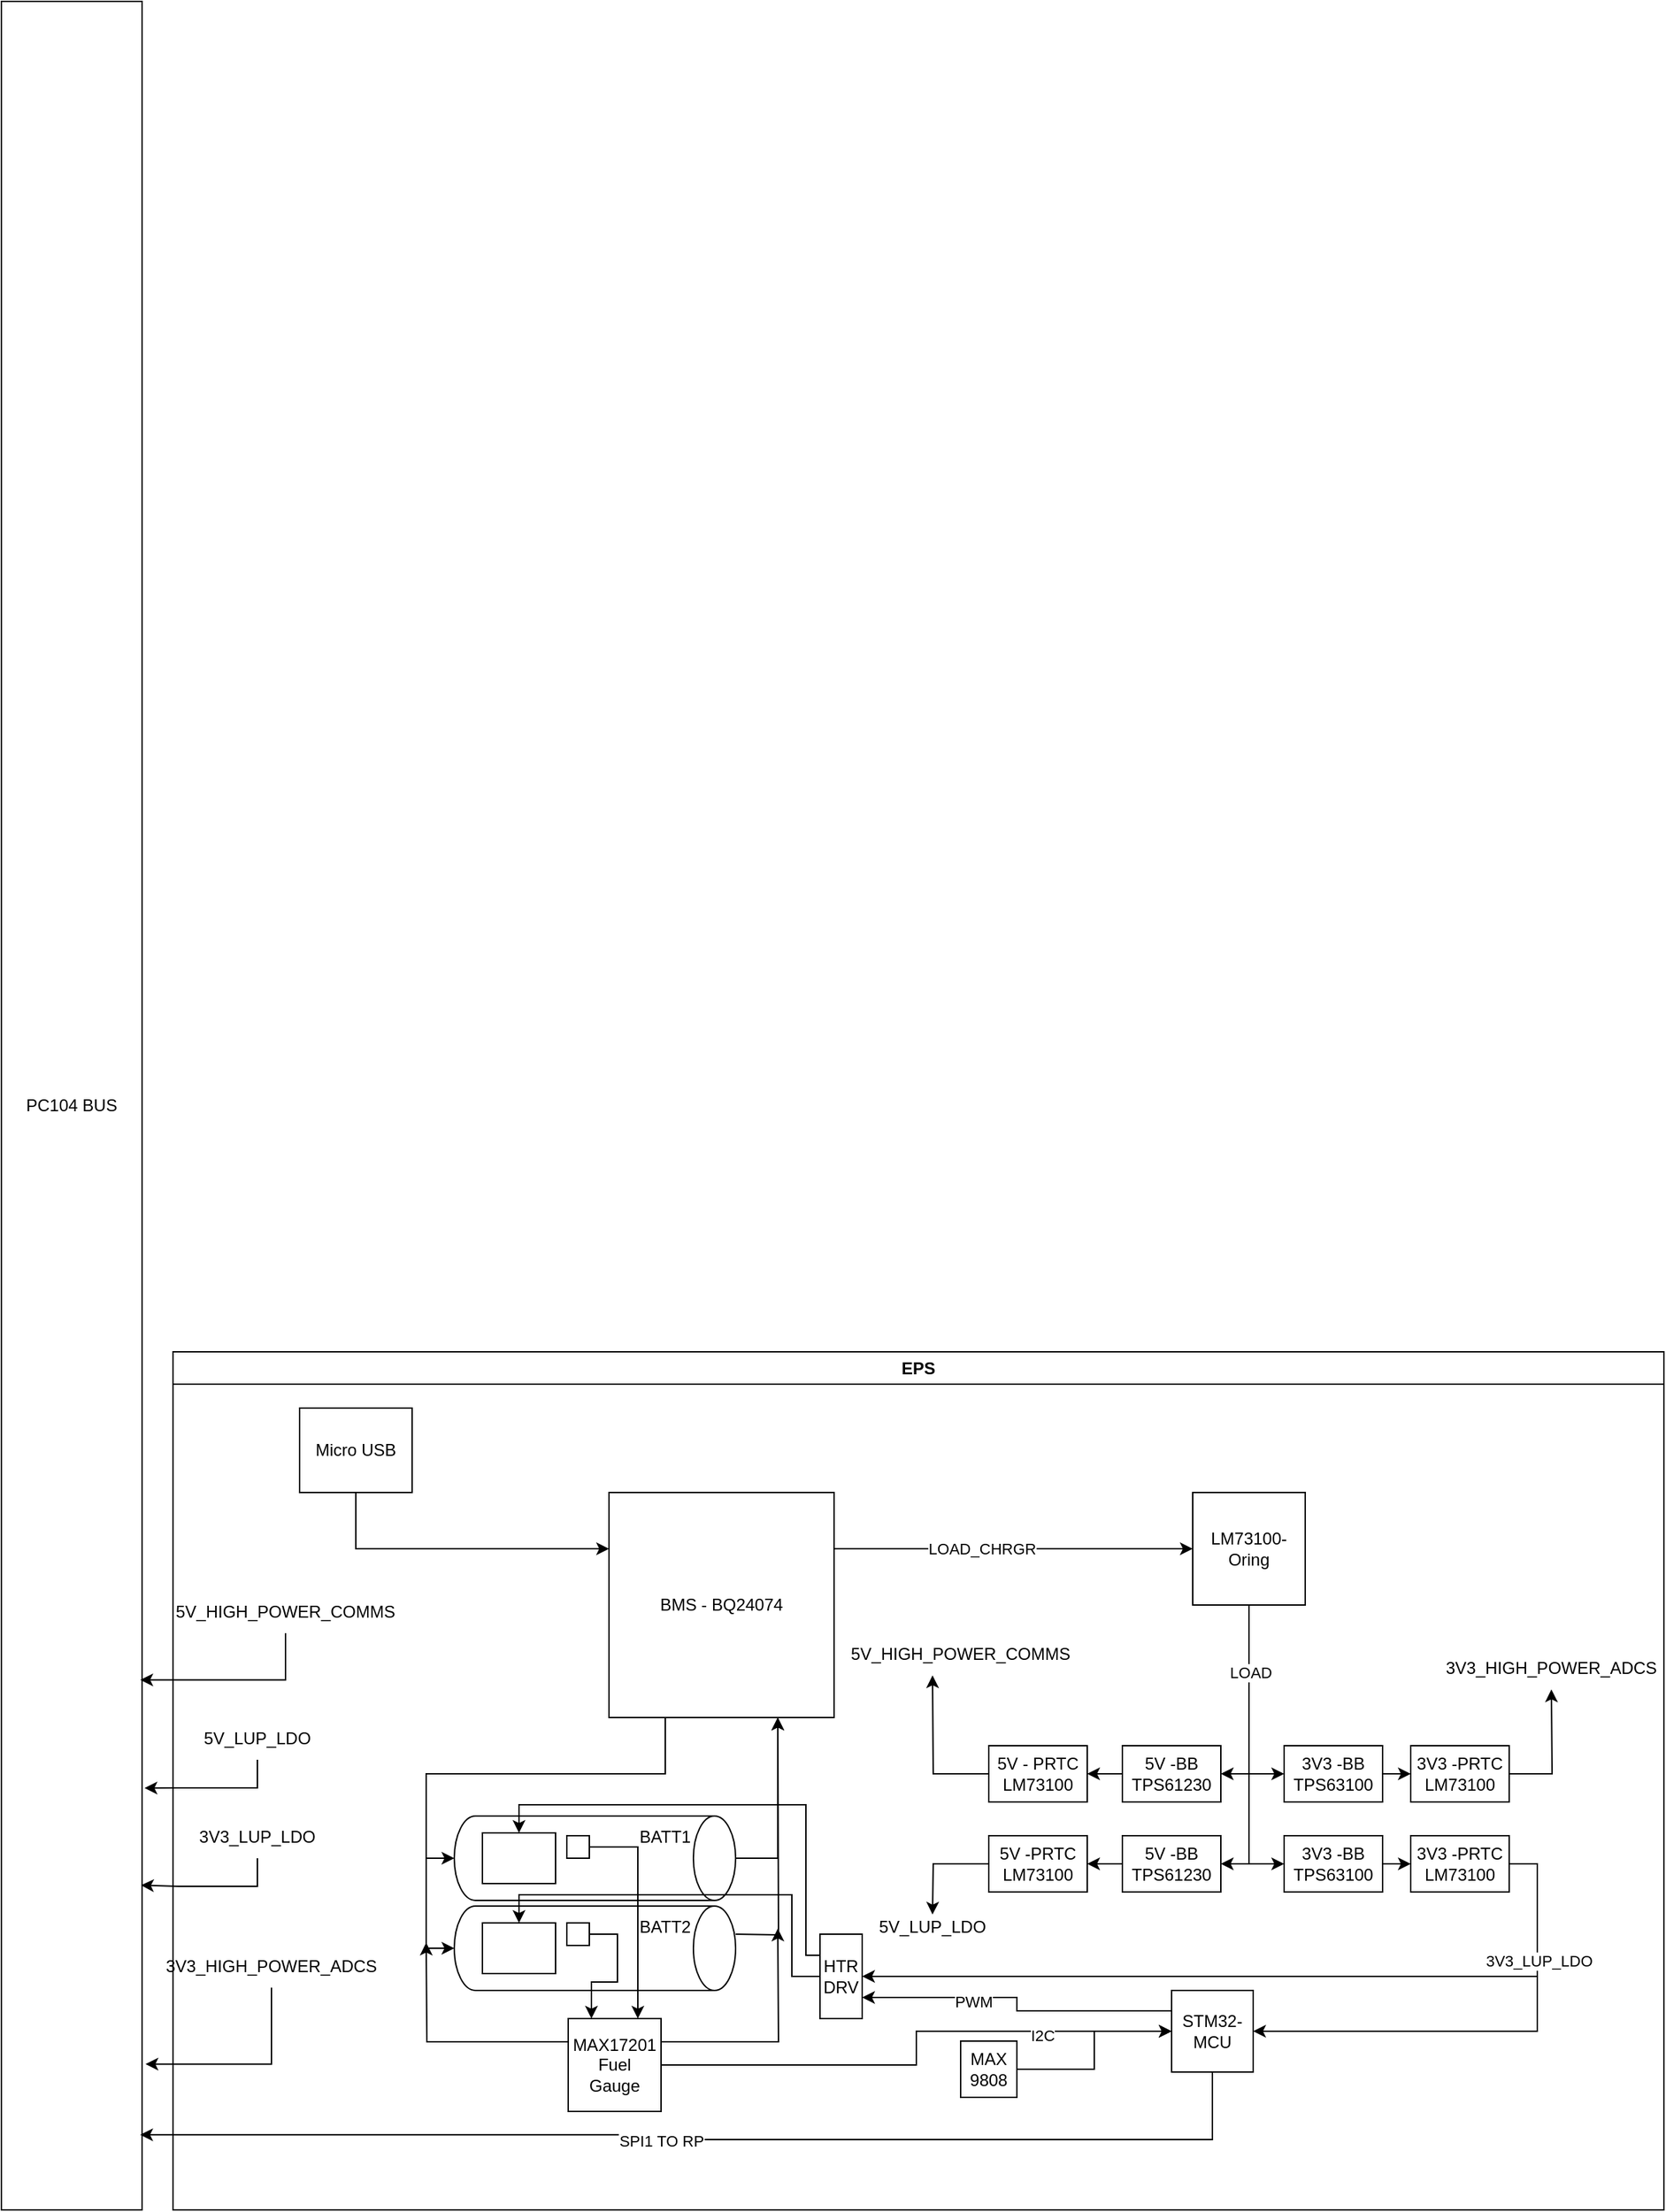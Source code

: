 <mxfile version="24.4.4" type="github">
  <diagram name="Page-1" id="XzksvVvJHmdrfUG3YQrH">
    <mxGraphModel dx="1400" dy="755" grid="1" gridSize="10" guides="1" tooltips="1" connect="1" arrows="1" fold="1" page="1" pageScale="1" pageWidth="2336" pageHeight="1654" math="0" shadow="0">
      <root>
        <mxCell id="0" />
        <mxCell id="1" parent="0" />
        <mxCell id="3HnErlcYHrAuGQ6EdEof-6" style="edgeStyle=orthogonalEdgeStyle;rounded=0;orthogonalLoop=1;jettySize=auto;html=1;exitX=1;exitY=0.25;exitDx=0;exitDy=0;entryX=0;entryY=0.5;entryDx=0;entryDy=0;" parent="1" source="3HnErlcYHrAuGQ6EdEof-1" target="3HnErlcYHrAuGQ6EdEof-5" edge="1">
          <mxGeometry relative="1" as="geometry" />
        </mxCell>
        <mxCell id="3HnErlcYHrAuGQ6EdEof-14" value="LOAD_CHRGR&lt;br&gt;" style="edgeLabel;html=1;align=center;verticalAlign=middle;resizable=0;points=[];" parent="3HnErlcYHrAuGQ6EdEof-6" vertex="1" connectable="0">
          <mxGeometry x="-0.146" y="-4" relative="1" as="geometry">
            <mxPoint x="-4" y="-4" as="offset" />
          </mxGeometry>
        </mxCell>
        <mxCell id="3HnErlcYHrAuGQ6EdEof-1" value="BMS - BQ24074" style="whiteSpace=wrap;html=1;aspect=fixed;" parent="1" vertex="1">
          <mxGeometry x="1550" y="1120" width="160" height="160" as="geometry" />
        </mxCell>
        <mxCell id="3HnErlcYHrAuGQ6EdEof-3" style="edgeStyle=orthogonalEdgeStyle;rounded=0;orthogonalLoop=1;jettySize=auto;html=1;exitX=0.5;exitY=1;exitDx=0;exitDy=0;entryX=0;entryY=0.25;entryDx=0;entryDy=0;" parent="1" source="3HnErlcYHrAuGQ6EdEof-2" target="3HnErlcYHrAuGQ6EdEof-1" edge="1">
          <mxGeometry relative="1" as="geometry" />
        </mxCell>
        <mxCell id="3HnErlcYHrAuGQ6EdEof-2" value="Micro USB" style="rounded=0;whiteSpace=wrap;html=1;" parent="1" vertex="1">
          <mxGeometry x="1330" y="1060" width="80" height="60" as="geometry" />
        </mxCell>
        <mxCell id="3HnErlcYHrAuGQ6EdEof-17" style="edgeStyle=orthogonalEdgeStyle;rounded=0;orthogonalLoop=1;jettySize=auto;html=1;exitX=0.5;exitY=1;exitDx=0;exitDy=0;entryX=1;entryY=0.5;entryDx=0;entryDy=0;" parent="1" source="3HnErlcYHrAuGQ6EdEof-5" target="3HnErlcYHrAuGQ6EdEof-12" edge="1">
          <mxGeometry relative="1" as="geometry" />
        </mxCell>
        <mxCell id="3HnErlcYHrAuGQ6EdEof-18" style="edgeStyle=orthogonalEdgeStyle;rounded=0;orthogonalLoop=1;jettySize=auto;html=1;exitX=0.5;exitY=1;exitDx=0;exitDy=0;entryX=0;entryY=0.5;entryDx=0;entryDy=0;" parent="1" source="3HnErlcYHrAuGQ6EdEof-5" target="3HnErlcYHrAuGQ6EdEof-16" edge="1">
          <mxGeometry relative="1" as="geometry" />
        </mxCell>
        <mxCell id="3HnErlcYHrAuGQ6EdEof-19" style="edgeStyle=orthogonalEdgeStyle;rounded=0;orthogonalLoop=1;jettySize=auto;html=1;exitX=0.5;exitY=1;exitDx=0;exitDy=0;entryX=1;entryY=0.5;entryDx=0;entryDy=0;" parent="1" source="3HnErlcYHrAuGQ6EdEof-5" target="3HnErlcYHrAuGQ6EdEof-15" edge="1">
          <mxGeometry relative="1" as="geometry" />
        </mxCell>
        <mxCell id="3HnErlcYHrAuGQ6EdEof-20" style="edgeStyle=orthogonalEdgeStyle;rounded=0;orthogonalLoop=1;jettySize=auto;html=1;exitX=0.5;exitY=1;exitDx=0;exitDy=0;entryX=0;entryY=0.5;entryDx=0;entryDy=0;" parent="1" source="3HnErlcYHrAuGQ6EdEof-5" target="3HnErlcYHrAuGQ6EdEof-11" edge="1">
          <mxGeometry relative="1" as="geometry" />
        </mxCell>
        <mxCell id="3HnErlcYHrAuGQ6EdEof-23" value="LOAD" style="edgeLabel;html=1;align=center;verticalAlign=middle;resizable=0;points=[];" parent="3HnErlcYHrAuGQ6EdEof-20" vertex="1" connectable="0">
          <mxGeometry x="-0.543" y="1" relative="1" as="geometry">
            <mxPoint as="offset" />
          </mxGeometry>
        </mxCell>
        <mxCell id="3HnErlcYHrAuGQ6EdEof-5" value="LM73100-&lt;br&gt;Oring" style="whiteSpace=wrap;html=1;aspect=fixed;" parent="1" vertex="1">
          <mxGeometry x="1965" y="1120" width="80" height="80" as="geometry" />
        </mxCell>
        <mxCell id="-HP96pNinT6la-L9aYRV-15" style="edgeStyle=orthogonalEdgeStyle;rounded=0;orthogonalLoop=1;jettySize=auto;html=1;exitX=1;exitY=0.5;exitDx=0;exitDy=0;entryX=0;entryY=0.5;entryDx=0;entryDy=0;" edge="1" parent="1" source="3HnErlcYHrAuGQ6EdEof-11" target="-HP96pNinT6la-L9aYRV-8">
          <mxGeometry relative="1" as="geometry" />
        </mxCell>
        <mxCell id="3HnErlcYHrAuGQ6EdEof-11" value="3V3 -BB&lt;br&gt;TPS63100" style="rounded=0;whiteSpace=wrap;html=1;" parent="1" vertex="1">
          <mxGeometry x="2030" y="1364" width="70" height="40" as="geometry" />
        </mxCell>
        <mxCell id="-HP96pNinT6la-L9aYRV-11" style="edgeStyle=orthogonalEdgeStyle;rounded=0;orthogonalLoop=1;jettySize=auto;html=1;exitX=0;exitY=0.5;exitDx=0;exitDy=0;entryX=1;entryY=0.5;entryDx=0;entryDy=0;" edge="1" parent="1" source="3HnErlcYHrAuGQ6EdEof-12" target="-HP96pNinT6la-L9aYRV-2">
          <mxGeometry relative="1" as="geometry" />
        </mxCell>
        <mxCell id="3HnErlcYHrAuGQ6EdEof-12" value="5V -BB&lt;br&gt;TPS61230" style="rounded=0;whiteSpace=wrap;html=1;" parent="1" vertex="1">
          <mxGeometry x="1915" y="1300" width="70" height="40" as="geometry" />
        </mxCell>
        <mxCell id="-HP96pNinT6la-L9aYRV-13" style="edgeStyle=orthogonalEdgeStyle;rounded=0;orthogonalLoop=1;jettySize=auto;html=1;exitX=0;exitY=0.5;exitDx=0;exitDy=0;entryX=1;entryY=0.5;entryDx=0;entryDy=0;" edge="1" parent="1" source="3HnErlcYHrAuGQ6EdEof-15" target="-HP96pNinT6la-L9aYRV-3">
          <mxGeometry relative="1" as="geometry" />
        </mxCell>
        <mxCell id="3HnErlcYHrAuGQ6EdEof-15" value="5V -BB&lt;br&gt;TPS61230" style="rounded=0;whiteSpace=wrap;html=1;" parent="1" vertex="1">
          <mxGeometry x="1915" y="1364" width="70" height="40" as="geometry" />
        </mxCell>
        <mxCell id="-HP96pNinT6la-L9aYRV-14" style="edgeStyle=orthogonalEdgeStyle;rounded=0;orthogonalLoop=1;jettySize=auto;html=1;exitX=1;exitY=0.5;exitDx=0;exitDy=0;entryX=0;entryY=0.5;entryDx=0;entryDy=0;" edge="1" parent="1" source="3HnErlcYHrAuGQ6EdEof-16" target="-HP96pNinT6la-L9aYRV-7">
          <mxGeometry relative="1" as="geometry" />
        </mxCell>
        <mxCell id="3HnErlcYHrAuGQ6EdEof-16" value="3V3 -BB&lt;br&gt;TPS63100" style="rounded=0;whiteSpace=wrap;html=1;" parent="1" vertex="1">
          <mxGeometry x="2030" y="1300" width="70" height="40" as="geometry" />
        </mxCell>
        <mxCell id="-HP96pNinT6la-L9aYRV-30" style="edgeStyle=orthogonalEdgeStyle;rounded=0;orthogonalLoop=1;jettySize=auto;html=1;exitX=0;exitY=0.5;exitDx=0;exitDy=0;" edge="1" parent="1" source="-HP96pNinT6la-L9aYRV-2">
          <mxGeometry relative="1" as="geometry">
            <mxPoint x="1780" y="1250" as="targetPoint" />
          </mxGeometry>
        </mxCell>
        <mxCell id="-HP96pNinT6la-L9aYRV-2" value="&lt;div&gt;5V - PRTC&lt;/div&gt;&lt;div&gt;LM73100&lt;br&gt;&lt;/div&gt;" style="rounded=0;whiteSpace=wrap;html=1;" vertex="1" parent="1">
          <mxGeometry x="1820" y="1300" width="70" height="40" as="geometry" />
        </mxCell>
        <mxCell id="-HP96pNinT6la-L9aYRV-32" style="edgeStyle=orthogonalEdgeStyle;rounded=0;orthogonalLoop=1;jettySize=auto;html=1;exitX=0;exitY=0.5;exitDx=0;exitDy=0;" edge="1" parent="1" source="-HP96pNinT6la-L9aYRV-3">
          <mxGeometry relative="1" as="geometry">
            <mxPoint x="1780" y="1420" as="targetPoint" />
          </mxGeometry>
        </mxCell>
        <mxCell id="-HP96pNinT6la-L9aYRV-3" value="5V -PRTC&lt;br&gt;LM73100" style="rounded=0;whiteSpace=wrap;html=1;" vertex="1" parent="1">
          <mxGeometry x="1820" y="1364" width="70" height="40" as="geometry" />
        </mxCell>
        <mxCell id="-HP96pNinT6la-L9aYRV-4" value="PC104 BUS" style="rounded=0;whiteSpace=wrap;html=1;" vertex="1" parent="1">
          <mxGeometry x="1118" y="60" width="100" height="1570" as="geometry" />
        </mxCell>
        <mxCell id="-HP96pNinT6la-L9aYRV-37" style="edgeStyle=orthogonalEdgeStyle;rounded=0;orthogonalLoop=1;jettySize=auto;html=1;exitX=1;exitY=0.5;exitDx=0;exitDy=0;" edge="1" parent="1" source="-HP96pNinT6la-L9aYRV-7">
          <mxGeometry relative="1" as="geometry">
            <mxPoint x="2220" y="1260" as="targetPoint" />
          </mxGeometry>
        </mxCell>
        <mxCell id="-HP96pNinT6la-L9aYRV-7" value="3V3 -PRTC&lt;br&gt;LM73100" style="rounded=0;whiteSpace=wrap;html=1;" vertex="1" parent="1">
          <mxGeometry x="2120" y="1300" width="70" height="40" as="geometry" />
        </mxCell>
        <mxCell id="-HP96pNinT6la-L9aYRV-43" style="edgeStyle=orthogonalEdgeStyle;rounded=0;orthogonalLoop=1;jettySize=auto;html=1;exitX=1;exitY=0.5;exitDx=0;exitDy=0;entryX=1;entryY=0.5;entryDx=0;entryDy=0;" edge="1" parent="1" source="-HP96pNinT6la-L9aYRV-8" target="-HP96pNinT6la-L9aYRV-39">
          <mxGeometry relative="1" as="geometry" />
        </mxCell>
        <mxCell id="-HP96pNinT6la-L9aYRV-60" style="edgeStyle=orthogonalEdgeStyle;rounded=0;orthogonalLoop=1;jettySize=auto;html=1;exitX=1;exitY=0.5;exitDx=0;exitDy=0;entryX=1;entryY=0.5;entryDx=0;entryDy=0;" edge="1" parent="1" source="-HP96pNinT6la-L9aYRV-8" target="-HP96pNinT6la-L9aYRV-52">
          <mxGeometry relative="1" as="geometry" />
        </mxCell>
        <mxCell id="-HP96pNinT6la-L9aYRV-61" value="3V3_LUP_LDO" style="edgeLabel;html=1;align=center;verticalAlign=middle;resizable=0;points=[];" vertex="1" connectable="0" parent="-HP96pNinT6la-L9aYRV-60">
          <mxGeometry x="-0.695" y="1" relative="1" as="geometry">
            <mxPoint as="offset" />
          </mxGeometry>
        </mxCell>
        <mxCell id="-HP96pNinT6la-L9aYRV-8" value="3V3 -PRTC&lt;br&gt;LM73100" style="rounded=0;whiteSpace=wrap;html=1;" vertex="1" parent="1">
          <mxGeometry x="2120" y="1364" width="70" height="40" as="geometry" />
        </mxCell>
        <mxCell id="-HP96pNinT6la-L9aYRV-23" style="edgeStyle=orthogonalEdgeStyle;rounded=0;orthogonalLoop=1;jettySize=auto;html=1;exitX=0.5;exitY=0;exitDx=0;exitDy=0;exitPerimeter=0;entryX=0.75;entryY=1;entryDx=0;entryDy=0;" edge="1" parent="1" source="-HP96pNinT6la-L9aYRV-17" target="3HnErlcYHrAuGQ6EdEof-1">
          <mxGeometry relative="1" as="geometry" />
        </mxCell>
        <mxCell id="-HP96pNinT6la-L9aYRV-17" value="" style="shape=cylinder3;whiteSpace=wrap;html=1;boundedLbl=1;backgroundOutline=1;size=15;direction=south;" vertex="1" parent="1">
          <mxGeometry x="1440" y="1350" width="200" height="60" as="geometry" />
        </mxCell>
        <mxCell id="-HP96pNinT6la-L9aYRV-24" style="edgeStyle=orthogonalEdgeStyle;rounded=0;orthogonalLoop=1;jettySize=auto;html=1;exitX=0.5;exitY=0;exitDx=0;exitDy=0;exitPerimeter=0;" edge="1" parent="1">
          <mxGeometry relative="1" as="geometry">
            <mxPoint x="1670" y="1280" as="targetPoint" />
            <mxPoint x="1640" y="1434" as="sourcePoint" />
          </mxGeometry>
        </mxCell>
        <mxCell id="-HP96pNinT6la-L9aYRV-19" value="" style="shape=cylinder3;whiteSpace=wrap;html=1;boundedLbl=1;backgroundOutline=1;size=15;direction=south;" vertex="1" parent="1">
          <mxGeometry x="1440" y="1414" width="200" height="60" as="geometry" />
        </mxCell>
        <mxCell id="-HP96pNinT6la-L9aYRV-44" style="edgeStyle=orthogonalEdgeStyle;rounded=0;orthogonalLoop=1;jettySize=auto;html=1;exitX=1;exitY=0.5;exitDx=0;exitDy=0;entryX=0.25;entryY=0;entryDx=0;entryDy=0;" edge="1" parent="1" source="-HP96pNinT6la-L9aYRV-21" target="-HP96pNinT6la-L9aYRV-40">
          <mxGeometry relative="1" as="geometry" />
        </mxCell>
        <mxCell id="-HP96pNinT6la-L9aYRV-21" value="" style="whiteSpace=wrap;html=1;aspect=fixed;" vertex="1" parent="1">
          <mxGeometry x="1520" y="1426" width="16" height="16" as="geometry" />
        </mxCell>
        <mxCell id="-HP96pNinT6la-L9aYRV-45" style="edgeStyle=orthogonalEdgeStyle;rounded=0;orthogonalLoop=1;jettySize=auto;html=1;exitX=1;exitY=0.5;exitDx=0;exitDy=0;entryX=0.75;entryY=0;entryDx=0;entryDy=0;" edge="1" parent="1" source="-HP96pNinT6la-L9aYRV-22" target="-HP96pNinT6la-L9aYRV-40">
          <mxGeometry relative="1" as="geometry" />
        </mxCell>
        <mxCell id="-HP96pNinT6la-L9aYRV-22" value="" style="whiteSpace=wrap;html=1;aspect=fixed;" vertex="1" parent="1">
          <mxGeometry x="1520" y="1364" width="16" height="16" as="geometry" />
        </mxCell>
        <mxCell id="-HP96pNinT6la-L9aYRV-25" style="edgeStyle=orthogonalEdgeStyle;rounded=0;orthogonalLoop=1;jettySize=auto;html=1;exitX=0.25;exitY=1;exitDx=0;exitDy=0;entryX=0.5;entryY=1;entryDx=0;entryDy=0;entryPerimeter=0;" edge="1" parent="1" source="3HnErlcYHrAuGQ6EdEof-1" target="-HP96pNinT6la-L9aYRV-17">
          <mxGeometry relative="1" as="geometry">
            <Array as="points">
              <mxPoint x="1590" y="1320" />
              <mxPoint x="1420" y="1320" />
              <mxPoint x="1420" y="1380" />
            </Array>
          </mxGeometry>
        </mxCell>
        <mxCell id="-HP96pNinT6la-L9aYRV-26" style="edgeStyle=orthogonalEdgeStyle;rounded=0;orthogonalLoop=1;jettySize=auto;html=1;exitX=0.25;exitY=1;exitDx=0;exitDy=0;entryX=0.5;entryY=1;entryDx=0;entryDy=0;entryPerimeter=0;" edge="1" parent="1" source="3HnErlcYHrAuGQ6EdEof-1" target="-HP96pNinT6la-L9aYRV-19">
          <mxGeometry relative="1" as="geometry">
            <Array as="points">
              <mxPoint x="1590" y="1320" />
              <mxPoint x="1420" y="1320" />
              <mxPoint x="1420" y="1444" />
            </Array>
          </mxGeometry>
        </mxCell>
        <mxCell id="-HP96pNinT6la-L9aYRV-31" value="&lt;div&gt;5V_HIGH_POWER_COMMS&lt;/div&gt;" style="text;html=1;align=center;verticalAlign=middle;whiteSpace=wrap;rounded=0;" vertex="1" parent="1">
          <mxGeometry x="1770" y="1220" width="60" height="30" as="geometry" />
        </mxCell>
        <mxCell id="-HP96pNinT6la-L9aYRV-33" value="5V_LUP_LDO" style="text;html=1;align=center;verticalAlign=middle;whiteSpace=wrap;rounded=0;" vertex="1" parent="1">
          <mxGeometry x="1750" y="1414" width="60" height="30" as="geometry" />
        </mxCell>
        <mxCell id="-HP96pNinT6la-L9aYRV-34" value="" style="rounded=0;whiteSpace=wrap;html=1;" vertex="1" parent="1">
          <mxGeometry x="1460" y="1362" width="52" height="36" as="geometry" />
        </mxCell>
        <mxCell id="-HP96pNinT6la-L9aYRV-36" value="" style="rounded=0;whiteSpace=wrap;html=1;" vertex="1" parent="1">
          <mxGeometry x="1460" y="1426" width="52" height="36" as="geometry" />
        </mxCell>
        <mxCell id="-HP96pNinT6la-L9aYRV-38" value="3V3_HIGH_POWER_ADCS" style="text;html=1;align=center;verticalAlign=middle;whiteSpace=wrap;rounded=0;" vertex="1" parent="1">
          <mxGeometry x="2190" y="1230" width="60" height="30" as="geometry" />
        </mxCell>
        <mxCell id="-HP96pNinT6la-L9aYRV-58" style="edgeStyle=orthogonalEdgeStyle;rounded=0;orthogonalLoop=1;jettySize=auto;html=1;exitX=0;exitY=0.25;exitDx=0;exitDy=0;entryX=1;entryY=0.75;entryDx=0;entryDy=0;" edge="1" parent="1" source="-HP96pNinT6la-L9aYRV-39" target="-HP96pNinT6la-L9aYRV-52">
          <mxGeometry relative="1" as="geometry" />
        </mxCell>
        <mxCell id="-HP96pNinT6la-L9aYRV-59" value="PWM" style="edgeLabel;html=1;align=center;verticalAlign=middle;resizable=0;points=[];" vertex="1" connectable="0" parent="-HP96pNinT6la-L9aYRV-58">
          <mxGeometry x="0.311" y="3" relative="1" as="geometry">
            <mxPoint as="offset" />
          </mxGeometry>
        </mxCell>
        <mxCell id="-HP96pNinT6la-L9aYRV-39" value="STM32-MCU" style="whiteSpace=wrap;html=1;aspect=fixed;" vertex="1" parent="1">
          <mxGeometry x="1950" y="1474" width="58" height="58" as="geometry" />
        </mxCell>
        <mxCell id="-HP96pNinT6la-L9aYRV-41" style="edgeStyle=orthogonalEdgeStyle;rounded=0;orthogonalLoop=1;jettySize=auto;html=1;exitX=0;exitY=0.25;exitDx=0;exitDy=0;" edge="1" parent="1" source="-HP96pNinT6la-L9aYRV-40">
          <mxGeometry relative="1" as="geometry">
            <mxPoint x="1420" y="1440.0" as="targetPoint" />
          </mxGeometry>
        </mxCell>
        <mxCell id="-HP96pNinT6la-L9aYRV-42" style="edgeStyle=orthogonalEdgeStyle;rounded=0;orthogonalLoop=1;jettySize=auto;html=1;exitX=1;exitY=0.25;exitDx=0;exitDy=0;" edge="1" parent="1" source="-HP96pNinT6la-L9aYRV-40">
          <mxGeometry relative="1" as="geometry">
            <mxPoint x="1670" y="1430.0" as="targetPoint" />
          </mxGeometry>
        </mxCell>
        <mxCell id="-HP96pNinT6la-L9aYRV-49" style="edgeStyle=orthogonalEdgeStyle;rounded=0;orthogonalLoop=1;jettySize=auto;html=1;exitX=1;exitY=0.5;exitDx=0;exitDy=0;entryX=0;entryY=0.5;entryDx=0;entryDy=0;" edge="1" parent="1" source="-HP96pNinT6la-L9aYRV-40" target="-HP96pNinT6la-L9aYRV-39">
          <mxGeometry relative="1" as="geometry" />
        </mxCell>
        <mxCell id="-HP96pNinT6la-L9aYRV-51" value="I2C" style="edgeLabel;html=1;align=center;verticalAlign=middle;resizable=0;points=[];" vertex="1" connectable="0" parent="-HP96pNinT6la-L9aYRV-49">
          <mxGeometry x="0.524" y="-3" relative="1" as="geometry">
            <mxPoint as="offset" />
          </mxGeometry>
        </mxCell>
        <mxCell id="-HP96pNinT6la-L9aYRV-40" value="&lt;div&gt;MAX17201&lt;br&gt;Fuel&lt;/div&gt;&lt;div&gt;Gauge&lt;br&gt;&lt;/div&gt;" style="whiteSpace=wrap;html=1;aspect=fixed;" vertex="1" parent="1">
          <mxGeometry x="1521" y="1494" width="66" height="66" as="geometry" />
        </mxCell>
        <mxCell id="-HP96pNinT6la-L9aYRV-46" value="BATT1" style="text;html=1;align=center;verticalAlign=middle;whiteSpace=wrap;rounded=0;" vertex="1" parent="1">
          <mxGeometry x="1560" y="1350" width="60" height="30" as="geometry" />
        </mxCell>
        <mxCell id="-HP96pNinT6la-L9aYRV-47" value="BATT2" style="text;html=1;align=center;verticalAlign=middle;whiteSpace=wrap;rounded=0;" vertex="1" parent="1">
          <mxGeometry x="1560" y="1414" width="60" height="30" as="geometry" />
        </mxCell>
        <mxCell id="-HP96pNinT6la-L9aYRV-50" style="edgeStyle=orthogonalEdgeStyle;rounded=0;orthogonalLoop=1;jettySize=auto;html=1;exitX=1;exitY=0.5;exitDx=0;exitDy=0;entryX=0;entryY=0.5;entryDx=0;entryDy=0;" edge="1" parent="1" source="-HP96pNinT6la-L9aYRV-48" target="-HP96pNinT6la-L9aYRV-39">
          <mxGeometry relative="1" as="geometry" />
        </mxCell>
        <mxCell id="-HP96pNinT6la-L9aYRV-48" value="MAX&lt;br&gt;9808" style="whiteSpace=wrap;html=1;aspect=fixed;" vertex="1" parent="1">
          <mxGeometry x="1800" y="1510" width="40" height="40" as="geometry" />
        </mxCell>
        <mxCell id="-HP96pNinT6la-L9aYRV-54" style="edgeStyle=orthogonalEdgeStyle;rounded=0;orthogonalLoop=1;jettySize=auto;html=1;exitX=0;exitY=0.25;exitDx=0;exitDy=0;entryX=0.5;entryY=0;entryDx=0;entryDy=0;" edge="1" parent="1" source="-HP96pNinT6la-L9aYRV-52" target="-HP96pNinT6la-L9aYRV-34">
          <mxGeometry relative="1" as="geometry">
            <Array as="points">
              <mxPoint x="1690" y="1449" />
              <mxPoint x="1690" y="1342" />
              <mxPoint x="1486" y="1342" />
            </Array>
          </mxGeometry>
        </mxCell>
        <mxCell id="-HP96pNinT6la-L9aYRV-55" style="edgeStyle=orthogonalEdgeStyle;rounded=0;orthogonalLoop=1;jettySize=auto;html=1;exitX=0;exitY=0.5;exitDx=0;exitDy=0;entryX=0.5;entryY=0;entryDx=0;entryDy=0;" edge="1" parent="1" source="-HP96pNinT6la-L9aYRV-52" target="-HP96pNinT6la-L9aYRV-36">
          <mxGeometry relative="1" as="geometry">
            <Array as="points">
              <mxPoint x="1680" y="1464" />
              <mxPoint x="1680" y="1406" />
              <mxPoint x="1486" y="1406" />
            </Array>
          </mxGeometry>
        </mxCell>
        <mxCell id="-HP96pNinT6la-L9aYRV-52" value="&lt;div&gt;HTR&lt;/div&gt;&lt;div&gt;DRV&lt;br&gt;&lt;/div&gt;" style="rounded=0;whiteSpace=wrap;html=1;" vertex="1" parent="1">
          <mxGeometry x="1700" y="1434" width="30" height="60" as="geometry" />
        </mxCell>
        <mxCell id="-HP96pNinT6la-L9aYRV-63" style="edgeStyle=orthogonalEdgeStyle;rounded=0;orthogonalLoop=1;jettySize=auto;html=1;exitX=0.5;exitY=1;exitDx=0;exitDy=0;entryX=0.987;entryY=0.966;entryDx=0;entryDy=0;entryPerimeter=0;" edge="1" parent="1" source="-HP96pNinT6la-L9aYRV-39" target="-HP96pNinT6la-L9aYRV-4">
          <mxGeometry relative="1" as="geometry">
            <Array as="points">
              <mxPoint x="1979" y="1580" />
              <mxPoint x="1584" y="1580" />
              <mxPoint x="1584" y="1577" />
            </Array>
          </mxGeometry>
        </mxCell>
        <mxCell id="-HP96pNinT6la-L9aYRV-64" value="SPI1 TO RP" style="edgeLabel;html=1;align=center;verticalAlign=middle;resizable=0;points=[];" vertex="1" connectable="0" parent="-HP96pNinT6la-L9aYRV-63">
          <mxGeometry x="0.081" y="1" relative="1" as="geometry">
            <mxPoint as="offset" />
          </mxGeometry>
        </mxCell>
        <mxCell id="-HP96pNinT6la-L9aYRV-66" value="&lt;div&gt;5V_HIGH_POWER_COMMS&lt;/div&gt;" style="text;html=1;align=center;verticalAlign=middle;whiteSpace=wrap;rounded=0;" vertex="1" parent="1">
          <mxGeometry x="1290" y="1190" width="60" height="30" as="geometry" />
        </mxCell>
        <mxCell id="-HP96pNinT6la-L9aYRV-67" value="5V_LUP_LDO" style="text;html=1;align=center;verticalAlign=middle;whiteSpace=wrap;rounded=0;" vertex="1" parent="1">
          <mxGeometry x="1270" y="1280" width="60" height="30" as="geometry" />
        </mxCell>
        <mxCell id="-HP96pNinT6la-L9aYRV-69" value="3V3_HIGH_POWER_ADCS" style="text;html=1;align=center;verticalAlign=middle;whiteSpace=wrap;rounded=0;" vertex="1" parent="1">
          <mxGeometry x="1280" y="1442" width="60" height="30" as="geometry" />
        </mxCell>
        <mxCell id="-HP96pNinT6la-L9aYRV-70" style="edgeStyle=orthogonalEdgeStyle;rounded=0;orthogonalLoop=1;jettySize=auto;html=1;exitX=0.5;exitY=1;exitDx=0;exitDy=0;entryX=1.025;entryY=0.934;entryDx=0;entryDy=0;entryPerimeter=0;" edge="1" parent="1" source="-HP96pNinT6la-L9aYRV-69" target="-HP96pNinT6la-L9aYRV-4">
          <mxGeometry relative="1" as="geometry">
            <Array as="points">
              <mxPoint x="1310" y="1526" />
            </Array>
          </mxGeometry>
        </mxCell>
        <mxCell id="-HP96pNinT6la-L9aYRV-72" style="edgeStyle=orthogonalEdgeStyle;rounded=0;orthogonalLoop=1;jettySize=auto;html=1;exitX=0.5;exitY=1;exitDx=0;exitDy=0;entryX=0.988;entryY=0.76;entryDx=0;entryDy=0;entryPerimeter=0;" edge="1" parent="1" source="-HP96pNinT6la-L9aYRV-66" target="-HP96pNinT6la-L9aYRV-4">
          <mxGeometry relative="1" as="geometry">
            <Array as="points">
              <mxPoint x="1320" y="1253" />
            </Array>
          </mxGeometry>
        </mxCell>
        <mxCell id="-HP96pNinT6la-L9aYRV-73" style="edgeStyle=orthogonalEdgeStyle;rounded=0;orthogonalLoop=1;jettySize=auto;html=1;exitX=0.5;exitY=1;exitDx=0;exitDy=0;entryX=1.018;entryY=0.809;entryDx=0;entryDy=0;entryPerimeter=0;" edge="1" parent="1" source="-HP96pNinT6la-L9aYRV-67" target="-HP96pNinT6la-L9aYRV-4">
          <mxGeometry relative="1" as="geometry" />
        </mxCell>
        <mxCell id="-HP96pNinT6la-L9aYRV-74" value="3V3_LUP_LDO" style="text;html=1;align=center;verticalAlign=middle;whiteSpace=wrap;rounded=0;" vertex="1" parent="1">
          <mxGeometry x="1270" y="1350" width="60" height="30" as="geometry" />
        </mxCell>
        <mxCell id="-HP96pNinT6la-L9aYRV-75" style="edgeStyle=orthogonalEdgeStyle;rounded=0;orthogonalLoop=1;jettySize=auto;html=1;exitX=0.5;exitY=1;exitDx=0;exitDy=0;entryX=0.993;entryY=0.853;entryDx=0;entryDy=0;entryPerimeter=0;" edge="1" parent="1" source="-HP96pNinT6la-L9aYRV-74" target="-HP96pNinT6la-L9aYRV-4">
          <mxGeometry relative="1" as="geometry" />
        </mxCell>
        <mxCell id="-HP96pNinT6la-L9aYRV-77" value="EPS" style="swimlane;whiteSpace=wrap;html=1;startSize=23;" vertex="1" parent="1">
          <mxGeometry x="1240" y="1020" width="1060" height="610" as="geometry">
            <mxRectangle x="1240" y="1020" width="60" height="30" as="alternateBounds" />
          </mxGeometry>
        </mxCell>
      </root>
    </mxGraphModel>
  </diagram>
</mxfile>
